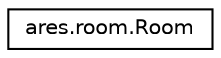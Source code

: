 digraph "Graphical Class Hierarchy"
{
 // LATEX_PDF_SIZE
  edge [fontname="Helvetica",fontsize="10",labelfontname="Helvetica",labelfontsize="10"];
  node [fontname="Helvetica",fontsize="10",shape=record];
  rankdir="LR";
  Node0 [label="ares.room.Room",height=0.2,width=0.4,color="black", fillcolor="white", style="filled",URL="$d5/d25/classares_1_1room_1_1Room.html",tooltip=" "];
}
